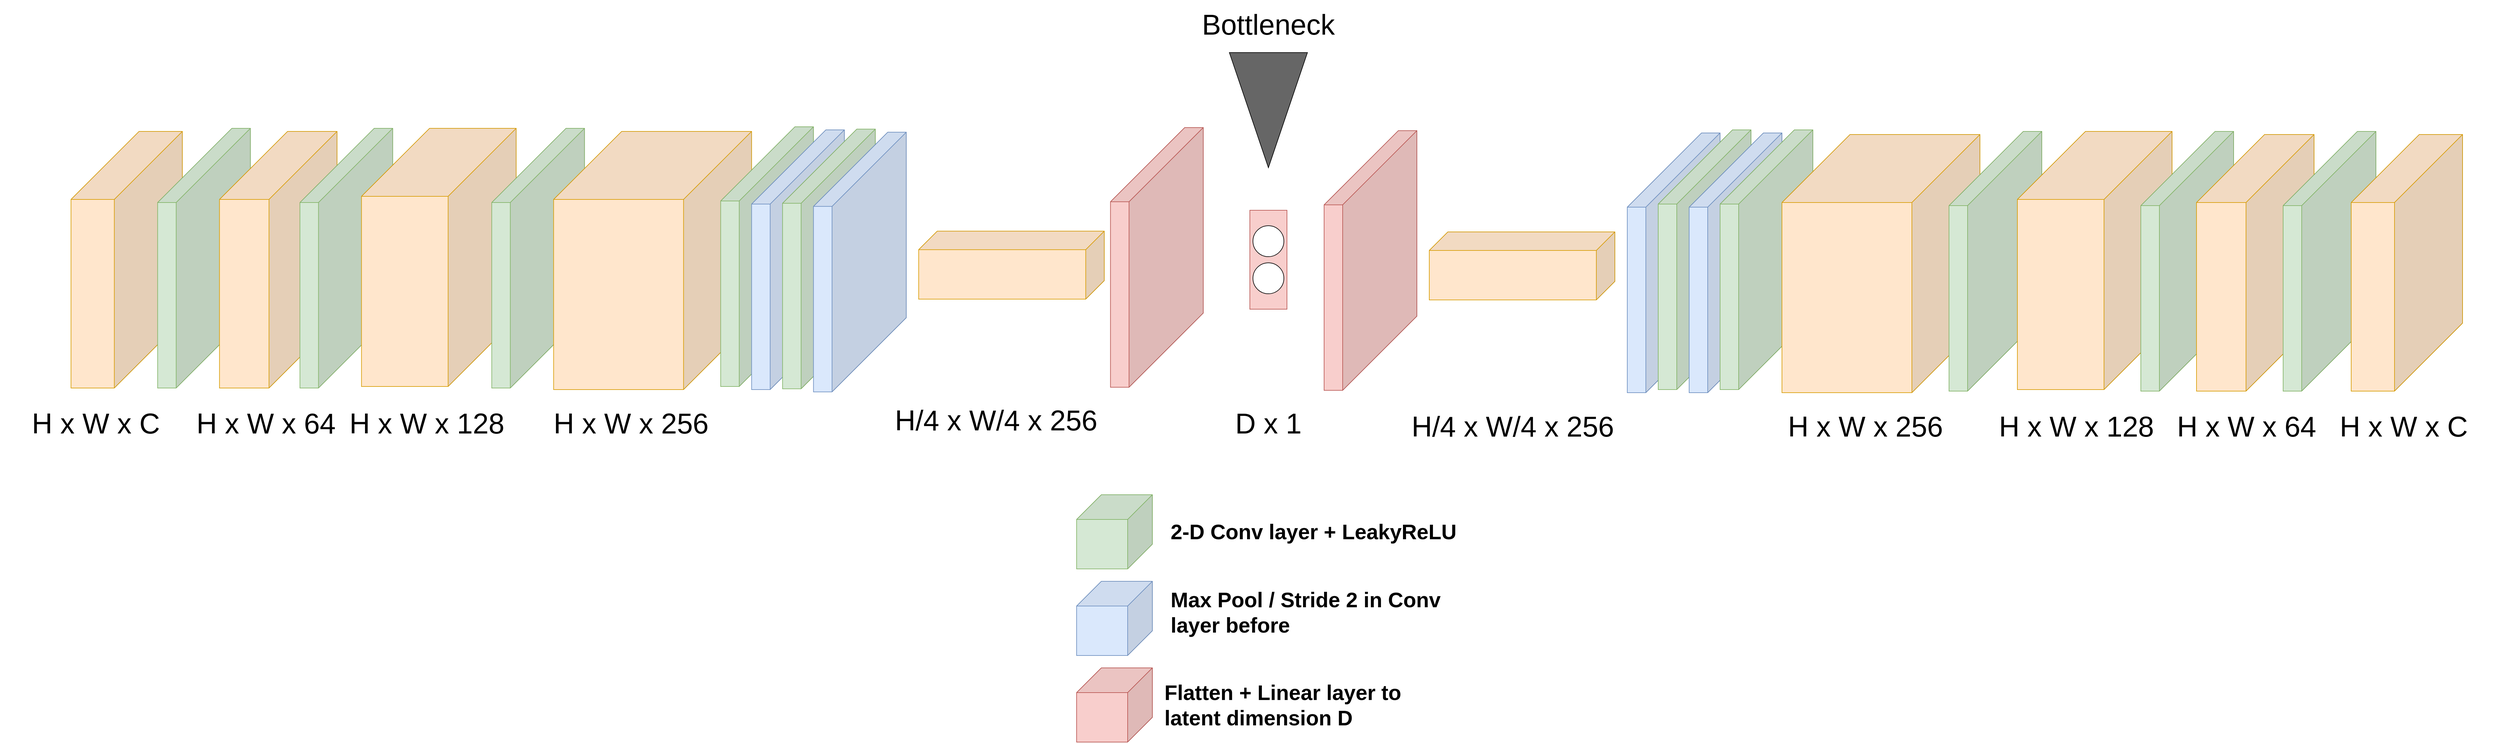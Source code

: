 <mxfile version="20.8.20" type="device"><diagram id="QJjx0-fPxzvcmYibJWj1" name="Page-1"><mxGraphModel dx="4380" dy="3007" grid="1" gridSize="10" guides="1" tooltips="1" connect="1" arrows="1" fold="1" page="0" pageScale="1" pageWidth="827" pageHeight="583" math="0" shadow="0"><root><mxCell id="0"/><mxCell id="1" parent="0"/><mxCell id="Pfbvt9mmgzDX8GRQt6o7-91" value="" style="group" parent="1" vertex="1" connectable="0"><mxGeometry x="2280" y="800" width="699" height="120.0" as="geometry"/></mxCell><mxCell id="Pfbvt9mmgzDX8GRQt6o7-93" value="Max Pool / Stride 2 in Conv layer before " style="text;html=1;strokeColor=none;fillColor=none;align=left;verticalAlign=middle;whiteSpace=wrap;rounded=0;fontStyle=1;fontSize=34;" parent="Pfbvt9mmgzDX8GRQt6o7-91" vertex="1"><mxGeometry x="150" y="1.137e-13" width="469" height="120" as="geometry"/></mxCell><mxCell id="Pfbvt9mmgzDX8GRQt6o7-89" value="" style="group" parent="Pfbvt9mmgzDX8GRQt6o7-91" vertex="1" connectable="0"><mxGeometry y="-130" width="619" height="120.0" as="geometry"/></mxCell><mxCell id="Pfbvt9mmgzDX8GRQt6o7-74" value="" style="shape=cube;whiteSpace=wrap;html=1;boundedLbl=1;backgroundOutline=1;darkOpacity=0.05;darkOpacity2=0.1;size=40;direction=east;flipH=1;fillColor=#d5e8d4;strokeColor=#82b366;" parent="Pfbvt9mmgzDX8GRQt6o7-89" vertex="1"><mxGeometry width="122.5" height="120" as="geometry"/></mxCell><mxCell id="Pfbvt9mmgzDX8GRQt6o7-75" value="2-D Conv layer + LeakyReLU" style="text;html=1;strokeColor=none;fillColor=none;align=left;verticalAlign=middle;whiteSpace=wrap;rounded=0;fontStyle=1;fontSize=34;" parent="Pfbvt9mmgzDX8GRQt6o7-89" vertex="1"><mxGeometry x="150" y="1.137e-13" width="469" height="120" as="geometry"/></mxCell><mxCell id="Pfbvt9mmgzDX8GRQt6o7-92" value="" style="shape=cube;whiteSpace=wrap;html=1;boundedLbl=1;backgroundOutline=1;darkOpacity=0.05;darkOpacity2=0.1;size=40;direction=east;flipH=1;fillColor=#dae8fc;strokeColor=#6c8ebf;" parent="1" vertex="1"><mxGeometry x="2280" y="810" width="122.5" height="120" as="geometry"/></mxCell><mxCell id="Pfbvt9mmgzDX8GRQt6o7-97" value="" style="group" parent="1" vertex="1" connectable="0"><mxGeometry x="2455" y="-130" width="269.99" height="271.25" as="geometry"/></mxCell><mxCell id="Pfbvt9mmgzDX8GRQt6o7-83" value="" style="triangle;whiteSpace=wrap;html=1;fontSize=34;rotation=90;fillColor=#666666;fillStyle=auto;gradientColor=none;" parent="Pfbvt9mmgzDX8GRQt6o7-97" vertex="1"><mxGeometry x="41.87" y="115" width="186.25" height="126.25" as="geometry"/></mxCell><mxCell id="Pfbvt9mmgzDX8GRQt6o7-84" value="Bottleneck" style="text;html=1;strokeColor=none;fillColor=none;align=center;verticalAlign=middle;whiteSpace=wrap;rounded=0;fontSize=46;" parent="Pfbvt9mmgzDX8GRQt6o7-97" vertex="1"><mxGeometry width="269.99" height="80" as="geometry"/></mxCell><mxCell id="JLv9__NoR2vhgQKvLT8V-19" value="" style="group" vertex="1" connectable="0" parent="1"><mxGeometry x="2560" y="210" width="60" height="160" as="geometry"/></mxCell><mxCell id="JLv9__NoR2vhgQKvLT8V-20" value="" style="rounded=0;whiteSpace=wrap;html=1;rotation=-90;fillColor=#f8cecc;strokeColor=#b85450;" vertex="1" parent="JLv9__NoR2vhgQKvLT8V-19"><mxGeometry x="-50" y="50" width="160" height="60" as="geometry"/></mxCell><mxCell id="JLv9__NoR2vhgQKvLT8V-21" value="" style="ellipse;whiteSpace=wrap;html=1;aspect=fixed;" vertex="1" parent="JLv9__NoR2vhgQKvLT8V-19"><mxGeometry x="5" y="25" width="50" height="50" as="geometry"/></mxCell><mxCell id="JLv9__NoR2vhgQKvLT8V-22" value="" style="ellipse;whiteSpace=wrap;html=1;aspect=fixed;" vertex="1" parent="JLv9__NoR2vhgQKvLT8V-19"><mxGeometry x="5" y="85" width="50" height="50" as="geometry"/></mxCell><mxCell id="JLv9__NoR2vhgQKvLT8V-23" value="D x 1" style="text;html=1;strokeColor=none;fillColor=none;align=center;verticalAlign=middle;whiteSpace=wrap;rounded=0;fontSize=46;" vertex="1" parent="1"><mxGeometry x="2425" y="505" width="330" height="100" as="geometry"/></mxCell><mxCell id="JLv9__NoR2vhgQKvLT8V-52" value="" style="shape=cube;whiteSpace=wrap;html=1;boundedLbl=1;backgroundOutline=1;darkOpacity=0.05;darkOpacity2=0.1;size=40;direction=east;flipH=1;fillColor=#f8cecc;strokeColor=#b85450;" vertex="1" parent="1"><mxGeometry x="2280" y="950" width="122.5" height="120" as="geometry"/></mxCell><mxCell id="JLv9__NoR2vhgQKvLT8V-53" value="Flatten + Linear layer to latent dimension D" style="text;html=1;strokeColor=none;fillColor=none;align=left;verticalAlign=middle;whiteSpace=wrap;rounded=0;fontStyle=1;fontSize=34;" vertex="1" parent="1"><mxGeometry x="2420" y="950.0" width="469" height="120" as="geometry"/></mxCell><mxCell id="JLv9__NoR2vhgQKvLT8V-55" value="" style="group" vertex="1" connectable="0" parent="1"><mxGeometry x="2680" y="80" width="1899.5" height="530" as="geometry"/></mxCell><mxCell id="JLv9__NoR2vhgQKvLT8V-27" value="H x W x C" style="text;html=1;strokeColor=none;fillColor=none;align=center;verticalAlign=middle;whiteSpace=wrap;rounded=0;fontSize=46;" vertex="1" parent="JLv9__NoR2vhgQKvLT8V-55"><mxGeometry x="1590" y="430" width="309.5" height="100" as="geometry"/></mxCell><mxCell id="JLv9__NoR2vhgQKvLT8V-30" value="H x W x 64" style="text;html=1;strokeColor=none;fillColor=none;align=center;verticalAlign=middle;whiteSpace=wrap;rounded=0;fontSize=46;" vertex="1" parent="JLv9__NoR2vhgQKvLT8V-55"><mxGeometry x="1335.75" y="430" width="309.5" height="100" as="geometry"/></mxCell><mxCell id="JLv9__NoR2vhgQKvLT8V-33" value="H x W x 128" style="text;html=1;strokeColor=none;fillColor=none;align=center;verticalAlign=middle;whiteSpace=wrap;rounded=0;fontSize=46;" vertex="1" parent="JLv9__NoR2vhgQKvLT8V-55"><mxGeometry x="1061" y="430" width="309.5" height="100" as="geometry"/></mxCell><mxCell id="JLv9__NoR2vhgQKvLT8V-36" value="H x W x 256" style="text;html=1;strokeColor=none;fillColor=none;align=center;verticalAlign=middle;whiteSpace=wrap;rounded=0;fontSize=46;" vertex="1" parent="JLv9__NoR2vhgQKvLT8V-55"><mxGeometry x="720" y="430" width="309.5" height="100" as="geometry"/></mxCell><mxCell id="JLv9__NoR2vhgQKvLT8V-42" value="" style="shape=cube;whiteSpace=wrap;html=1;boundedLbl=1;backgroundOutline=1;darkOpacity=0.05;darkOpacity2=0.1;flipV=0;flipH=1;fillColor=#dae8fc;strokeColor=#6c8ebf;size=120;" vertex="1" parent="JLv9__NoR2vhgQKvLT8V-55"><mxGeometry x="490" y="5" width="150" height="420" as="geometry"/></mxCell><mxCell id="JLv9__NoR2vhgQKvLT8V-43" value="" style="shape=cube;whiteSpace=wrap;html=1;boundedLbl=1;backgroundOutline=1;darkOpacity=0.05;darkOpacity2=0.1;size=30;direction=east;flipH=1;fillColor=#ffe6cc;strokeColor=#d79b00;" vertex="1" parent="JLv9__NoR2vhgQKvLT8V-55"><mxGeometry x="170" y="165" width="300" height="110" as="geometry"/></mxCell><mxCell id="JLv9__NoR2vhgQKvLT8V-44" value="H/4 x W/4 x 256" style="text;html=1;strokeColor=none;fillColor=none;align=center;verticalAlign=middle;whiteSpace=wrap;rounded=0;fontSize=46;" vertex="1" parent="JLv9__NoR2vhgQKvLT8V-55"><mxGeometry x="140" y="430" width="330" height="100" as="geometry"/></mxCell><mxCell id="JLv9__NoR2vhgQKvLT8V-45" value="" style="shape=cube;whiteSpace=wrap;html=1;boundedLbl=1;backgroundOutline=1;darkOpacity=0.05;darkOpacity2=0.1;flipV=0;flipH=1;fillColor=#f8cecc;strokeColor=#b85450;size=120;" vertex="1" parent="JLv9__NoR2vhgQKvLT8V-55"><mxGeometry y="1.25" width="150" height="420" as="geometry"/></mxCell><mxCell id="JLv9__NoR2vhgQKvLT8V-41" value="" style="shape=cube;whiteSpace=wrap;html=1;boundedLbl=1;backgroundOutline=1;darkOpacity=0.05;darkOpacity2=0.1;flipV=0;flipH=1;fillColor=#d5e8d4;strokeColor=#82b366;size=120;" vertex="1" parent="JLv9__NoR2vhgQKvLT8V-55"><mxGeometry x="540" width="150" height="420" as="geometry"/></mxCell><mxCell id="JLv9__NoR2vhgQKvLT8V-38" value="" style="shape=cube;whiteSpace=wrap;html=1;boundedLbl=1;backgroundOutline=1;darkOpacity=0.05;darkOpacity2=0.1;flipV=0;flipH=1;fillColor=#dae8fc;strokeColor=#6c8ebf;size=120;" vertex="1" parent="JLv9__NoR2vhgQKvLT8V-55"><mxGeometry x="590" y="5" width="150" height="420" as="geometry"/></mxCell><mxCell id="JLv9__NoR2vhgQKvLT8V-37" value="" style="shape=cube;whiteSpace=wrap;html=1;boundedLbl=1;backgroundOutline=1;darkOpacity=0.05;darkOpacity2=0.1;flipV=0;flipH=1;fillColor=#d5e8d4;strokeColor=#82b366;size=120;" vertex="1" parent="JLv9__NoR2vhgQKvLT8V-55"><mxGeometry x="640" width="150" height="420" as="geometry"/></mxCell><mxCell id="JLv9__NoR2vhgQKvLT8V-35" value="" style="shape=cube;whiteSpace=wrap;html=1;boundedLbl=1;backgroundOutline=1;darkOpacity=0.05;darkOpacity2=0.1;size=110;direction=east;flipH=1;fillColor=#ffe6cc;strokeColor=#d79b00;" vertex="1" parent="JLv9__NoR2vhgQKvLT8V-55"><mxGeometry x="740" y="7.5" width="320" height="417.5" as="geometry"/></mxCell><mxCell id="JLv9__NoR2vhgQKvLT8V-34" value="" style="shape=cube;whiteSpace=wrap;html=1;boundedLbl=1;backgroundOutline=1;darkOpacity=0.05;darkOpacity2=0.1;flipV=0;flipH=1;fillColor=#d5e8d4;strokeColor=#82b366;size=120;" vertex="1" parent="JLv9__NoR2vhgQKvLT8V-55"><mxGeometry x="1010" y="2.5" width="150" height="420" as="geometry"/></mxCell><mxCell id="JLv9__NoR2vhgQKvLT8V-32" value="" style="shape=cube;whiteSpace=wrap;html=1;boundedLbl=1;backgroundOutline=1;darkOpacity=0.05;darkOpacity2=0.1;size=110;direction=east;flipH=1;fillColor=#ffe6cc;strokeColor=#d79b00;" vertex="1" parent="JLv9__NoR2vhgQKvLT8V-55"><mxGeometry x="1120.5" y="2.5" width="250" height="417.5" as="geometry"/></mxCell><mxCell id="JLv9__NoR2vhgQKvLT8V-31" value="" style="shape=cube;whiteSpace=wrap;html=1;boundedLbl=1;backgroundOutline=1;darkOpacity=0.05;darkOpacity2=0.1;flipV=0;flipH=1;fillColor=#d5e8d4;strokeColor=#82b366;size=120;" vertex="1" parent="JLv9__NoR2vhgQKvLT8V-55"><mxGeometry x="1320" y="2.5" width="150" height="420" as="geometry"/></mxCell><mxCell id="JLv9__NoR2vhgQKvLT8V-29" value="" style="shape=cube;whiteSpace=wrap;html=1;boundedLbl=1;backgroundOutline=1;darkOpacity=0.05;darkOpacity2=0.1;size=110;direction=east;flipH=1;fillColor=#ffe6cc;strokeColor=#d79b00;" vertex="1" parent="JLv9__NoR2vhgQKvLT8V-55"><mxGeometry x="1410" y="7.5" width="190" height="415" as="geometry"/></mxCell><mxCell id="JLv9__NoR2vhgQKvLT8V-28" value="" style="shape=cube;whiteSpace=wrap;html=1;boundedLbl=1;backgroundOutline=1;darkOpacity=0.05;darkOpacity2=0.1;flipV=0;flipH=1;fillColor=#d5e8d4;strokeColor=#82b366;size=120;" vertex="1" parent="JLv9__NoR2vhgQKvLT8V-55"><mxGeometry x="1550" y="2.5" width="150" height="420" as="geometry"/></mxCell><mxCell id="JLv9__NoR2vhgQKvLT8V-26" value="" style="shape=cube;whiteSpace=wrap;html=1;boundedLbl=1;backgroundOutline=1;darkOpacity=0.05;darkOpacity2=0.1;size=110;direction=east;flipH=1;fillColor=#ffe6cc;strokeColor=#d79b00;" vertex="1" parent="JLv9__NoR2vhgQKvLT8V-55"><mxGeometry x="1660" y="7.5" width="180" height="415" as="geometry"/></mxCell><mxCell id="JLv9__NoR2vhgQKvLT8V-56" value="" style="group" vertex="1" connectable="0" parent="1"><mxGeometry x="540" y="75" width="1944.75" height="530" as="geometry"/></mxCell><mxCell id="m_Qu8GIRGxHgYCqS1YG2-1" value="" style="shape=cube;whiteSpace=wrap;html=1;boundedLbl=1;backgroundOutline=1;darkOpacity=0.05;darkOpacity2=0.1;size=110;direction=east;flipH=1;fillColor=#ffe6cc;strokeColor=#d79b00;" parent="JLv9__NoR2vhgQKvLT8V-56" vertex="1"><mxGeometry x="114.75" y="7.5" width="180" height="415" as="geometry"/></mxCell><mxCell id="m_Qu8GIRGxHgYCqS1YG2-2" value="H x W x C" style="text;html=1;strokeColor=none;fillColor=none;align=center;verticalAlign=middle;whiteSpace=wrap;rounded=0;fontSize=46;" parent="JLv9__NoR2vhgQKvLT8V-56" vertex="1"><mxGeometry y="430" width="309.5" height="100" as="geometry"/></mxCell><mxCell id="Pfbvt9mmgzDX8GRQt6o7-12" value="" style="shape=cube;whiteSpace=wrap;html=1;boundedLbl=1;backgroundOutline=1;darkOpacity=0.05;darkOpacity2=0.1;flipV=0;flipH=1;fillColor=#d5e8d4;strokeColor=#82b366;size=120;" parent="JLv9__NoR2vhgQKvLT8V-56" vertex="1"><mxGeometry x="254.75" y="2.5" width="150" height="420" as="geometry"/></mxCell><mxCell id="JLv9__NoR2vhgQKvLT8V-1" value="" style="shape=cube;whiteSpace=wrap;html=1;boundedLbl=1;backgroundOutline=1;darkOpacity=0.05;darkOpacity2=0.1;size=110;direction=east;flipH=1;fillColor=#ffe6cc;strokeColor=#d79b00;" vertex="1" parent="JLv9__NoR2vhgQKvLT8V-56"><mxGeometry x="354.75" y="7.5" width="190" height="415" as="geometry"/></mxCell><mxCell id="JLv9__NoR2vhgQKvLT8V-2" value="H x W x 64" style="text;html=1;strokeColor=none;fillColor=none;align=center;verticalAlign=middle;whiteSpace=wrap;rounded=0;fontSize=46;" vertex="1" parent="JLv9__NoR2vhgQKvLT8V-56"><mxGeometry x="274.75" y="430" width="309.5" height="100" as="geometry"/></mxCell><mxCell id="JLv9__NoR2vhgQKvLT8V-5" value="" style="shape=cube;whiteSpace=wrap;html=1;boundedLbl=1;backgroundOutline=1;darkOpacity=0.05;darkOpacity2=0.1;flipV=0;flipH=1;fillColor=#d5e8d4;strokeColor=#82b366;size=120;" vertex="1" parent="JLv9__NoR2vhgQKvLT8V-56"><mxGeometry x="484.75" y="2.5" width="150" height="420" as="geometry"/></mxCell><mxCell id="JLv9__NoR2vhgQKvLT8V-4" value="" style="shape=cube;whiteSpace=wrap;html=1;boundedLbl=1;backgroundOutline=1;darkOpacity=0.05;darkOpacity2=0.1;size=110;direction=east;flipH=1;fillColor=#ffe6cc;strokeColor=#d79b00;" vertex="1" parent="JLv9__NoR2vhgQKvLT8V-56"><mxGeometry x="584.25" y="2.5" width="250" height="417.5" as="geometry"/></mxCell><mxCell id="JLv9__NoR2vhgQKvLT8V-6" value="H x W x 128" style="text;html=1;strokeColor=none;fillColor=none;align=center;verticalAlign=middle;whiteSpace=wrap;rounded=0;fontSize=46;" vertex="1" parent="JLv9__NoR2vhgQKvLT8V-56"><mxGeometry x="534.75" y="430" width="309.5" height="100" as="geometry"/></mxCell><mxCell id="JLv9__NoR2vhgQKvLT8V-7" value="" style="shape=cube;whiteSpace=wrap;html=1;boundedLbl=1;backgroundOutline=1;darkOpacity=0.05;darkOpacity2=0.1;flipV=0;flipH=1;fillColor=#d5e8d4;strokeColor=#82b366;size=120;" vertex="1" parent="JLv9__NoR2vhgQKvLT8V-56"><mxGeometry x="794.75" y="2.5" width="150" height="420" as="geometry"/></mxCell><mxCell id="JLv9__NoR2vhgQKvLT8V-8" value="" style="shape=cube;whiteSpace=wrap;html=1;boundedLbl=1;backgroundOutline=1;darkOpacity=0.05;darkOpacity2=0.1;size=110;direction=east;flipH=1;fillColor=#ffe6cc;strokeColor=#d79b00;" vertex="1" parent="JLv9__NoR2vhgQKvLT8V-56"><mxGeometry x="894.75" y="7.5" width="320" height="417.5" as="geometry"/></mxCell><mxCell id="JLv9__NoR2vhgQKvLT8V-9" value="H x W x 256" style="text;html=1;strokeColor=none;fillColor=none;align=center;verticalAlign=middle;whiteSpace=wrap;rounded=0;fontSize=46;" vertex="1" parent="JLv9__NoR2vhgQKvLT8V-56"><mxGeometry x="864.75" y="430" width="309.5" height="100" as="geometry"/></mxCell><mxCell id="JLv9__NoR2vhgQKvLT8V-10" value="" style="shape=cube;whiteSpace=wrap;html=1;boundedLbl=1;backgroundOutline=1;darkOpacity=0.05;darkOpacity2=0.1;flipV=0;flipH=1;fillColor=#d5e8d4;strokeColor=#82b366;size=120;" vertex="1" parent="JLv9__NoR2vhgQKvLT8V-56"><mxGeometry x="1164.75" width="150" height="420" as="geometry"/></mxCell><mxCell id="JLv9__NoR2vhgQKvLT8V-11" value="" style="shape=cube;whiteSpace=wrap;html=1;boundedLbl=1;backgroundOutline=1;darkOpacity=0.05;darkOpacity2=0.1;flipV=0;flipH=1;fillColor=#dae8fc;strokeColor=#6c8ebf;size=120;" vertex="1" parent="JLv9__NoR2vhgQKvLT8V-56"><mxGeometry x="1214.75" y="5" width="150" height="420" as="geometry"/></mxCell><mxCell id="JLv9__NoR2vhgQKvLT8V-14" value="" style="shape=cube;whiteSpace=wrap;html=1;boundedLbl=1;backgroundOutline=1;darkOpacity=0.05;darkOpacity2=0.1;flipV=0;flipH=1;fillColor=#d5e8d4;strokeColor=#82b366;size=120;" vertex="1" parent="JLv9__NoR2vhgQKvLT8V-56"><mxGeometry x="1264.75" y="3.75" width="150" height="420" as="geometry"/></mxCell><mxCell id="JLv9__NoR2vhgQKvLT8V-15" value="" style="shape=cube;whiteSpace=wrap;html=1;boundedLbl=1;backgroundOutline=1;darkOpacity=0.05;darkOpacity2=0.1;flipV=0;flipH=1;fillColor=#dae8fc;strokeColor=#6c8ebf;size=120;" vertex="1" parent="JLv9__NoR2vhgQKvLT8V-56"><mxGeometry x="1314.75" y="8.75" width="150" height="420" as="geometry"/></mxCell><mxCell id="JLv9__NoR2vhgQKvLT8V-16" value="" style="shape=cube;whiteSpace=wrap;html=1;boundedLbl=1;backgroundOutline=1;darkOpacity=0.05;darkOpacity2=0.1;size=30;direction=east;flipH=1;fillColor=#ffe6cc;strokeColor=#d79b00;" vertex="1" parent="JLv9__NoR2vhgQKvLT8V-56"><mxGeometry x="1484.75" y="168.75" width="300" height="110" as="geometry"/></mxCell><mxCell id="JLv9__NoR2vhgQKvLT8V-17" value="H/4 x W/4 x 256" style="text;html=1;strokeColor=none;fillColor=none;align=center;verticalAlign=middle;whiteSpace=wrap;rounded=0;fontSize=46;" vertex="1" parent="JLv9__NoR2vhgQKvLT8V-56"><mxGeometry x="1444.75" y="425" width="330" height="100" as="geometry"/></mxCell><mxCell id="JLv9__NoR2vhgQKvLT8V-18" value="" style="shape=cube;whiteSpace=wrap;html=1;boundedLbl=1;backgroundOutline=1;darkOpacity=0.05;darkOpacity2=0.1;flipV=0;flipH=1;fillColor=#f8cecc;strokeColor=#b85450;size=120;" vertex="1" parent="JLv9__NoR2vhgQKvLT8V-56"><mxGeometry x="1794.75" y="1.25" width="150" height="420" as="geometry"/></mxCell></root></mxGraphModel></diagram></mxfile>